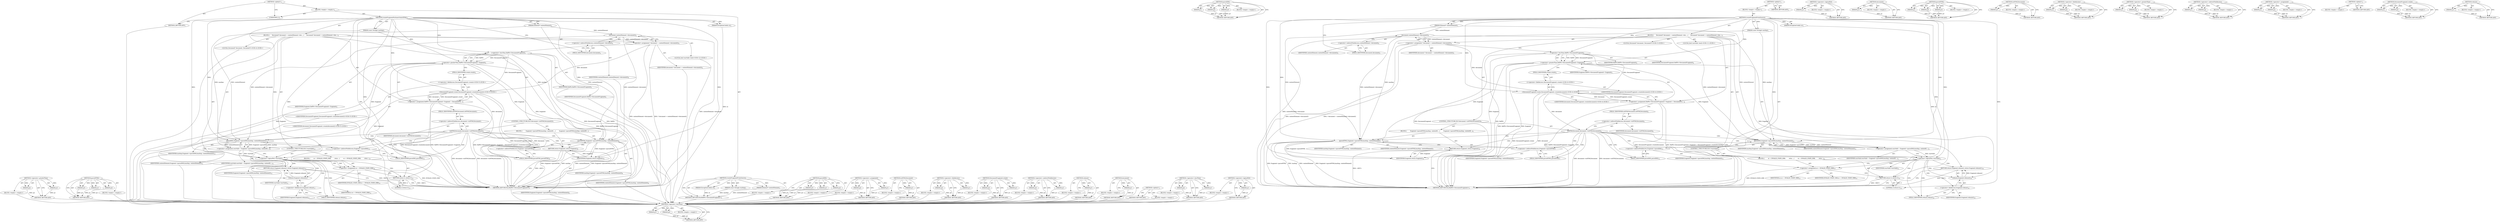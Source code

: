digraph "&lt;operator&gt;.logicalNot" {
vulnerable_116 [label=<(METHOD,&lt;operator&gt;.lessThan)>];
vulnerable_117 [label=<(PARAM,p1)>];
vulnerable_118 [label=<(PARAM,p2)>];
vulnerable_119 [label=<(BLOCK,&lt;empty&gt;,&lt;empty&gt;)>];
vulnerable_120 [label=<(METHOD_RETURN,ANY)>];
vulnerable_141 [label=<(METHOD,parseXML)>];
vulnerable_142 [label=<(PARAM,p1)>];
vulnerable_143 [label=<(PARAM,p2)>];
vulnerable_144 [label=<(PARAM,p3)>];
vulnerable_145 [label=<(BLOCK,&lt;empty&gt;,&lt;empty&gt;)>];
vulnerable_146 [label=<(METHOD_RETURN,ANY)>];
vulnerable_6 [label=<(METHOD,&lt;global&gt;)<SUB>1</SUB>>];
vulnerable_7 [label=<(BLOCK,&lt;empty&gt;,&lt;empty&gt;)<SUB>1</SUB>>];
vulnerable_8 [label=<(METHOD,createFragmentFromSource)<SUB>1</SUB>>];
vulnerable_9 [label=<(PARAM,const String&amp; markup)<SUB>1</SUB>>];
vulnerable_10 [label=<(PARAM,Element* contextElement)<SUB>1</SUB>>];
vulnerable_11 [label=<(PARAM,ExceptionCode&amp; ec)<SUB>1</SUB>>];
vulnerable_12 [label=<(BLOCK,{
     Document* document = contextElement-&gt;doc...,{
     Document* document = contextElement-&gt;doc...)<SUB>2</SUB>>];
vulnerable_13 [label="<(LOCAL,Document* document: Document*)<SUB>3</SUB>>"];
vulnerable_14 [label=<(&lt;operator&gt;.assignment,* document = contextElement-&gt;document())<SUB>3</SUB>>];
vulnerable_15 [label=<(IDENTIFIER,document,* document = contextElement-&gt;document())<SUB>3</SUB>>];
vulnerable_16 [label=<(document,contextElement-&gt;document())<SUB>3</SUB>>];
vulnerable_17 [label=<(&lt;operator&gt;.indirectFieldAccess,contextElement-&gt;document)<SUB>3</SUB>>];
vulnerable_18 [label=<(IDENTIFIER,contextElement,contextElement-&gt;document())<SUB>3</SUB>>];
vulnerable_19 [label=<(FIELD_IDENTIFIER,document,document)<SUB>3</SUB>>];
vulnerable_20 [label=<(&lt;operator&gt;.assignment,RefPtr&lt;DocumentFragment&gt; fragment = DocumentFra...)<SUB>4</SUB>>];
vulnerable_21 [label=<(&lt;operator&gt;.greaterThan,RefPtr&lt;DocumentFragment&gt; fragment)<SUB>4</SUB>>];
vulnerable_22 [label=<(&lt;operator&gt;.lessThan,RefPtr&lt;DocumentFragment)<SUB>4</SUB>>];
vulnerable_23 [label=<(IDENTIFIER,RefPtr,RefPtr&lt;DocumentFragment)<SUB>4</SUB>>];
vulnerable_24 [label=<(IDENTIFIER,DocumentFragment,RefPtr&lt;DocumentFragment)<SUB>4</SUB>>];
vulnerable_25 [label=<(IDENTIFIER,fragment,RefPtr&lt;DocumentFragment&gt; fragment)<SUB>4</SUB>>];
vulnerable_26 [label="<(DocumentFragment.create,DocumentFragment::create(document))<SUB>4</SUB>>"];
vulnerable_27 [label="<(&lt;operator&gt;.fieldAccess,DocumentFragment::create)<SUB>4</SUB>>"];
vulnerable_28 [label="<(IDENTIFIER,DocumentFragment,DocumentFragment::create(document))<SUB>4</SUB>>"];
vulnerable_29 [label=<(FIELD_IDENTIFIER,create,create)<SUB>4</SUB>>];
vulnerable_30 [label="<(IDENTIFIER,document,DocumentFragment::create(document))<SUB>4</SUB>>"];
vulnerable_31 [label=<(CONTROL_STRUCTURE,IF,if (document-&gt;isHTMLDocument()))<SUB>6</SUB>>];
vulnerable_32 [label=<(isHTMLDocument,document-&gt;isHTMLDocument())<SUB>6</SUB>>];
vulnerable_33 [label=<(&lt;operator&gt;.indirectFieldAccess,document-&gt;isHTMLDocument)<SUB>6</SUB>>];
vulnerable_34 [label=<(IDENTIFIER,document,document-&gt;isHTMLDocument())<SUB>6</SUB>>];
vulnerable_35 [label=<(FIELD_IDENTIFIER,isHTMLDocument,isHTMLDocument)<SUB>6</SUB>>];
vulnerable_36 [label=<(BLOCK,{
        fragment-&gt;parseHTML(markup, contextEl...,{
        fragment-&gt;parseHTML(markup, contextEl...)<SUB>6</SUB>>];
vulnerable_37 [label=<(parseHTML,fragment-&gt;parseHTML(markup, contextElement))<SUB>7</SUB>>];
vulnerable_38 [label=<(&lt;operator&gt;.indirectFieldAccess,fragment-&gt;parseHTML)<SUB>7</SUB>>];
vulnerable_39 [label=<(IDENTIFIER,fragment,fragment-&gt;parseHTML(markup, contextElement))<SUB>7</SUB>>];
vulnerable_40 [label=<(FIELD_IDENTIFIER,parseHTML,parseHTML)<SUB>7</SUB>>];
vulnerable_41 [label=<(IDENTIFIER,markup,fragment-&gt;parseHTML(markup, contextElement))<SUB>7</SUB>>];
vulnerable_42 [label=<(IDENTIFIER,contextElement,fragment-&gt;parseHTML(markup, contextElement))<SUB>7</SUB>>];
vulnerable_43 [label=<(RETURN,return fragment;,return fragment;)<SUB>8</SUB>>];
vulnerable_44 [label=<(IDENTIFIER,fragment,return fragment;)<SUB>8</SUB>>];
vulnerable_45 [label="<(LOCAL,bool wasValid: bool)<SUB>11</SUB>>"];
vulnerable_46 [label=<(&lt;operator&gt;.assignment,wasValid = fragment-&gt;parseXML(markup, contextEl...)<SUB>11</SUB>>];
vulnerable_47 [label=<(IDENTIFIER,wasValid,wasValid = fragment-&gt;parseXML(markup, contextEl...)<SUB>11</SUB>>];
vulnerable_48 [label=<(parseXML,fragment-&gt;parseXML(markup, contextElement))<SUB>11</SUB>>];
vulnerable_49 [label=<(&lt;operator&gt;.indirectFieldAccess,fragment-&gt;parseXML)<SUB>11</SUB>>];
vulnerable_50 [label=<(IDENTIFIER,fragment,fragment-&gt;parseXML(markup, contextElement))<SUB>11</SUB>>];
vulnerable_51 [label=<(FIELD_IDENTIFIER,parseXML,parseXML)<SUB>11</SUB>>];
vulnerable_52 [label=<(IDENTIFIER,markup,fragment-&gt;parseXML(markup, contextElement))<SUB>11</SUB>>];
vulnerable_53 [label=<(IDENTIFIER,contextElement,fragment-&gt;parseXML(markup, contextElement))<SUB>11</SUB>>];
vulnerable_54 [label=<(CONTROL_STRUCTURE,IF,if (!wasValid))<SUB>12</SUB>>];
vulnerable_55 [label=<(&lt;operator&gt;.logicalNot,!wasValid)<SUB>12</SUB>>];
vulnerable_56 [label=<(IDENTIFIER,wasValid,!wasValid)<SUB>12</SUB>>];
vulnerable_57 [label=<(BLOCK,{
        ec = INVALID_STATE_ERR;
        retur...,{
        ec = INVALID_STATE_ERR;
        retur...)<SUB>12</SUB>>];
vulnerable_58 [label=<(&lt;operator&gt;.assignment,ec = INVALID_STATE_ERR)<SUB>13</SUB>>];
vulnerable_59 [label=<(IDENTIFIER,ec,ec = INVALID_STATE_ERR)<SUB>13</SUB>>];
vulnerable_60 [label=<(IDENTIFIER,INVALID_STATE_ERR,ec = INVALID_STATE_ERR)<SUB>13</SUB>>];
vulnerable_61 [label=<(RETURN,return 0;,return 0;)<SUB>14</SUB>>];
vulnerable_62 [label=<(LITERAL,0,return 0;)<SUB>14</SUB>>];
vulnerable_63 [label=<(RETURN,return fragment.release();,return fragment.release();)<SUB>16</SUB>>];
vulnerable_64 [label=<(release,fragment.release())<SUB>16</SUB>>];
vulnerable_65 [label=<(&lt;operator&gt;.fieldAccess,fragment.release)<SUB>16</SUB>>];
vulnerable_66 [label=<(IDENTIFIER,fragment,fragment.release())<SUB>16</SUB>>];
vulnerable_67 [label=<(FIELD_IDENTIFIER,release,release)<SUB>16</SUB>>];
vulnerable_68 [label=<(METHOD_RETURN,PassRefPtr&lt;DocumentFragment&gt;)<SUB>1</SUB>>];
vulnerable_70 [label=<(METHOD_RETURN,ANY)<SUB>1</SUB>>];
vulnerable_147 [label=<(METHOD,&lt;operator&gt;.logicalNot)>];
vulnerable_148 [label=<(PARAM,p1)>];
vulnerable_149 [label=<(BLOCK,&lt;empty&gt;,&lt;empty&gt;)>];
vulnerable_150 [label=<(METHOD_RETURN,ANY)>];
vulnerable_102 [label=<(METHOD,document)>];
vulnerable_103 [label=<(PARAM,p1)>];
vulnerable_104 [label=<(BLOCK,&lt;empty&gt;,&lt;empty&gt;)>];
vulnerable_105 [label=<(METHOD_RETURN,ANY)>];
vulnerable_135 [label=<(METHOD,parseHTML)>];
vulnerable_136 [label=<(PARAM,p1)>];
vulnerable_137 [label=<(PARAM,p2)>];
vulnerable_138 [label=<(PARAM,p3)>];
vulnerable_139 [label=<(BLOCK,&lt;empty&gt;,&lt;empty&gt;)>];
vulnerable_140 [label=<(METHOD_RETURN,ANY)>];
vulnerable_131 [label=<(METHOD,isHTMLDocument)>];
vulnerable_132 [label=<(PARAM,p1)>];
vulnerable_133 [label=<(BLOCK,&lt;empty&gt;,&lt;empty&gt;)>];
vulnerable_134 [label=<(METHOD_RETURN,ANY)>];
vulnerable_126 [label=<(METHOD,&lt;operator&gt;.fieldAccess)>];
vulnerable_127 [label=<(PARAM,p1)>];
vulnerable_128 [label=<(PARAM,p2)>];
vulnerable_129 [label=<(BLOCK,&lt;empty&gt;,&lt;empty&gt;)>];
vulnerable_130 [label=<(METHOD_RETURN,ANY)>];
vulnerable_111 [label=<(METHOD,&lt;operator&gt;.greaterThan)>];
vulnerable_112 [label=<(PARAM,p1)>];
vulnerable_113 [label=<(PARAM,p2)>];
vulnerable_114 [label=<(BLOCK,&lt;empty&gt;,&lt;empty&gt;)>];
vulnerable_115 [label=<(METHOD_RETURN,ANY)>];
vulnerable_106 [label=<(METHOD,&lt;operator&gt;.indirectFieldAccess)>];
vulnerable_107 [label=<(PARAM,p1)>];
vulnerable_108 [label=<(PARAM,p2)>];
vulnerable_109 [label=<(BLOCK,&lt;empty&gt;,&lt;empty&gt;)>];
vulnerable_110 [label=<(METHOD_RETURN,ANY)>];
vulnerable_97 [label=<(METHOD,&lt;operator&gt;.assignment)>];
vulnerable_98 [label=<(PARAM,p1)>];
vulnerable_99 [label=<(PARAM,p2)>];
vulnerable_100 [label=<(BLOCK,&lt;empty&gt;,&lt;empty&gt;)>];
vulnerable_101 [label=<(METHOD_RETURN,ANY)>];
vulnerable_91 [label=<(METHOD,&lt;global&gt;)<SUB>1</SUB>>];
vulnerable_92 [label=<(BLOCK,&lt;empty&gt;,&lt;empty&gt;)>];
vulnerable_93 [label=<(METHOD_RETURN,ANY)>];
vulnerable_121 [label=<(METHOD,DocumentFragment.create)>];
vulnerable_122 [label=<(PARAM,p1)>];
vulnerable_123 [label=<(PARAM,p2)>];
vulnerable_124 [label=<(BLOCK,&lt;empty&gt;,&lt;empty&gt;)>];
vulnerable_125 [label=<(METHOD_RETURN,ANY)>];
vulnerable_151 [label=<(METHOD,release)>];
vulnerable_152 [label=<(PARAM,p1)>];
vulnerable_153 [label=<(BLOCK,&lt;empty&gt;,&lt;empty&gt;)>];
vulnerable_154 [label=<(METHOD_RETURN,ANY)>];
fixed_119 [label=<(METHOD,&lt;operator&gt;.greaterThan)>];
fixed_120 [label=<(PARAM,p1)>];
fixed_121 [label=<(PARAM,p2)>];
fixed_122 [label=<(BLOCK,&lt;empty&gt;,&lt;empty&gt;)>];
fixed_123 [label=<(METHOD_RETURN,ANY)>];
fixed_143 [label=<(METHOD,parseHTML)>];
fixed_144 [label=<(PARAM,p1)>];
fixed_145 [label=<(PARAM,p2)>];
fixed_146 [label=<(PARAM,p3)>];
fixed_147 [label=<(BLOCK,&lt;empty&gt;,&lt;empty&gt;)>];
fixed_148 [label=<(METHOD_RETURN,ANY)>];
fixed_6 [label=<(METHOD,&lt;global&gt;)<SUB>1</SUB>>];
fixed_7 [label=<(BLOCK,&lt;empty&gt;,&lt;empty&gt;)<SUB>1</SUB>>];
fixed_8 [label=<(METHOD,createFragmentFromSource)<SUB>1</SUB>>];
fixed_9 [label=<(PARAM,const String&amp; markup)<SUB>1</SUB>>];
fixed_10 [label=<(PARAM,Element* contextElement)<SUB>1</SUB>>];
fixed_11 [label=<(PARAM,ExceptionCode&amp; ec)<SUB>1</SUB>>];
fixed_12 [label=<(BLOCK,&lt;empty&gt;,&lt;empty&gt;)>];
fixed_13 [label=<(METHOD_RETURN,PassRefPtr&lt;DocumentFragment&gt;)<SUB>1</SUB>>];
fixed_15 [label=<(UNKNOWN,),))<SUB>1</SUB>>];
fixed_16 [label=<(METHOD,createFragmentForInnerOuterHTML)<SUB>2</SUB>>];
fixed_17 [label=<(PARAM,const String&amp; markup)<SUB>2</SUB>>];
fixed_18 [label=<(PARAM,Element* contextElement)<SUB>2</SUB>>];
fixed_19 [label=<(PARAM,ExceptionCode&amp; ec)<SUB>2</SUB>>];
fixed_20 [label=<(BLOCK,{
     Document* document = contextElement-&gt;doc...,{
     Document* document = contextElement-&gt;doc...)<SUB>3</SUB>>];
fixed_21 [label="<(LOCAL,Document* document: Document*)<SUB>4</SUB>>"];
fixed_22 [label=<(&lt;operator&gt;.assignment,* document = contextElement-&gt;document())<SUB>4</SUB>>];
fixed_23 [label=<(IDENTIFIER,document,* document = contextElement-&gt;document())<SUB>4</SUB>>];
fixed_24 [label=<(document,contextElement-&gt;document())<SUB>4</SUB>>];
fixed_25 [label=<(&lt;operator&gt;.indirectFieldAccess,contextElement-&gt;document)<SUB>4</SUB>>];
fixed_26 [label=<(IDENTIFIER,contextElement,contextElement-&gt;document())<SUB>4</SUB>>];
fixed_27 [label=<(FIELD_IDENTIFIER,document,document)<SUB>4</SUB>>];
fixed_28 [label=<(&lt;operator&gt;.assignment,RefPtr&lt;DocumentFragment&gt; fragment = DocumentFra...)<SUB>5</SUB>>];
fixed_29 [label=<(&lt;operator&gt;.greaterThan,RefPtr&lt;DocumentFragment&gt; fragment)<SUB>5</SUB>>];
fixed_30 [label=<(&lt;operator&gt;.lessThan,RefPtr&lt;DocumentFragment)<SUB>5</SUB>>];
fixed_31 [label=<(IDENTIFIER,RefPtr,RefPtr&lt;DocumentFragment)<SUB>5</SUB>>];
fixed_32 [label=<(IDENTIFIER,DocumentFragment,RefPtr&lt;DocumentFragment)<SUB>5</SUB>>];
fixed_33 [label=<(IDENTIFIER,fragment,RefPtr&lt;DocumentFragment&gt; fragment)<SUB>5</SUB>>];
fixed_34 [label="<(DocumentFragment.create,DocumentFragment::create(document))<SUB>5</SUB>>"];
fixed_35 [label="<(&lt;operator&gt;.fieldAccess,DocumentFragment::create)<SUB>5</SUB>>"];
fixed_36 [label="<(IDENTIFIER,DocumentFragment,DocumentFragment::create(document))<SUB>5</SUB>>"];
fixed_37 [label=<(FIELD_IDENTIFIER,create,create)<SUB>5</SUB>>];
fixed_38 [label="<(IDENTIFIER,document,DocumentFragment::create(document))<SUB>5</SUB>>"];
fixed_39 [label=<(CONTROL_STRUCTURE,IF,if (document-&gt;isHTMLDocument()))<SUB>7</SUB>>];
fixed_40 [label=<(isHTMLDocument,document-&gt;isHTMLDocument())<SUB>7</SUB>>];
fixed_41 [label=<(&lt;operator&gt;.indirectFieldAccess,document-&gt;isHTMLDocument)<SUB>7</SUB>>];
fixed_42 [label=<(IDENTIFIER,document,document-&gt;isHTMLDocument())<SUB>7</SUB>>];
fixed_43 [label=<(FIELD_IDENTIFIER,isHTMLDocument,isHTMLDocument)<SUB>7</SUB>>];
fixed_44 [label=<(BLOCK,{
        fragment-&gt;parseHTML(markup, contextEl...,{
        fragment-&gt;parseHTML(markup, contextEl...)<SUB>7</SUB>>];
fixed_45 [label=<(parseHTML,fragment-&gt;parseHTML(markup, contextElement))<SUB>8</SUB>>];
fixed_46 [label=<(&lt;operator&gt;.indirectFieldAccess,fragment-&gt;parseHTML)<SUB>8</SUB>>];
fixed_47 [label=<(IDENTIFIER,fragment,fragment-&gt;parseHTML(markup, contextElement))<SUB>8</SUB>>];
fixed_48 [label=<(FIELD_IDENTIFIER,parseHTML,parseHTML)<SUB>8</SUB>>];
fixed_49 [label=<(IDENTIFIER,markup,fragment-&gt;parseHTML(markup, contextElement))<SUB>8</SUB>>];
fixed_50 [label=<(IDENTIFIER,contextElement,fragment-&gt;parseHTML(markup, contextElement))<SUB>8</SUB>>];
fixed_51 [label=<(RETURN,return fragment;,return fragment;)<SUB>9</SUB>>];
fixed_52 [label=<(IDENTIFIER,fragment,return fragment;)<SUB>9</SUB>>];
fixed_53 [label="<(LOCAL,bool wasValid: bool)<SUB>12</SUB>>"];
fixed_54 [label=<(&lt;operator&gt;.assignment,wasValid = fragment-&gt;parseXML(markup, contextEl...)<SUB>12</SUB>>];
fixed_55 [label=<(IDENTIFIER,wasValid,wasValid = fragment-&gt;parseXML(markup, contextEl...)<SUB>12</SUB>>];
fixed_56 [label=<(parseXML,fragment-&gt;parseXML(markup, contextElement))<SUB>12</SUB>>];
fixed_57 [label=<(&lt;operator&gt;.indirectFieldAccess,fragment-&gt;parseXML)<SUB>12</SUB>>];
fixed_58 [label=<(IDENTIFIER,fragment,fragment-&gt;parseXML(markup, contextElement))<SUB>12</SUB>>];
fixed_59 [label=<(FIELD_IDENTIFIER,parseXML,parseXML)<SUB>12</SUB>>];
fixed_60 [label=<(IDENTIFIER,markup,fragment-&gt;parseXML(markup, contextElement))<SUB>12</SUB>>];
fixed_61 [label=<(IDENTIFIER,contextElement,fragment-&gt;parseXML(markup, contextElement))<SUB>12</SUB>>];
fixed_62 [label=<(CONTROL_STRUCTURE,IF,if (!wasValid))<SUB>13</SUB>>];
fixed_63 [label=<(&lt;operator&gt;.logicalNot,!wasValid)<SUB>13</SUB>>];
fixed_64 [label=<(IDENTIFIER,wasValid,!wasValid)<SUB>13</SUB>>];
fixed_65 [label=<(BLOCK,{
        ec = INVALID_STATE_ERR;
        retur...,{
        ec = INVALID_STATE_ERR;
        retur...)<SUB>13</SUB>>];
fixed_66 [label=<(&lt;operator&gt;.assignment,ec = INVALID_STATE_ERR)<SUB>14</SUB>>];
fixed_67 [label=<(IDENTIFIER,ec,ec = INVALID_STATE_ERR)<SUB>14</SUB>>];
fixed_68 [label=<(IDENTIFIER,INVALID_STATE_ERR,ec = INVALID_STATE_ERR)<SUB>14</SUB>>];
fixed_69 [label=<(RETURN,return 0;,return 0;)<SUB>15</SUB>>];
fixed_70 [label=<(LITERAL,0,return 0;)<SUB>15</SUB>>];
fixed_71 [label=<(RETURN,return fragment.release();,return fragment.release();)<SUB>17</SUB>>];
fixed_72 [label=<(release,fragment.release())<SUB>17</SUB>>];
fixed_73 [label=<(&lt;operator&gt;.fieldAccess,fragment.release)<SUB>17</SUB>>];
fixed_74 [label=<(IDENTIFIER,fragment,fragment.release())<SUB>17</SUB>>];
fixed_75 [label=<(FIELD_IDENTIFIER,release,release)<SUB>17</SUB>>];
fixed_76 [label=<(METHOD_RETURN,PassRefPtr&lt;DocumentFragment&gt;)<SUB>2</SUB>>];
fixed_78 [label=<(METHOD_RETURN,ANY)<SUB>1</SUB>>];
fixed_149 [label=<(METHOD,parseXML)>];
fixed_150 [label=<(PARAM,p1)>];
fixed_151 [label=<(PARAM,p2)>];
fixed_152 [label=<(PARAM,p3)>];
fixed_153 [label=<(BLOCK,&lt;empty&gt;,&lt;empty&gt;)>];
fixed_154 [label=<(METHOD_RETURN,ANY)>];
fixed_105 [label=<(METHOD,&lt;operator&gt;.assignment)>];
fixed_106 [label=<(PARAM,p1)>];
fixed_107 [label=<(PARAM,p2)>];
fixed_108 [label=<(BLOCK,&lt;empty&gt;,&lt;empty&gt;)>];
fixed_109 [label=<(METHOD_RETURN,ANY)>];
fixed_139 [label=<(METHOD,isHTMLDocument)>];
fixed_140 [label=<(PARAM,p1)>];
fixed_141 [label=<(BLOCK,&lt;empty&gt;,&lt;empty&gt;)>];
fixed_142 [label=<(METHOD_RETURN,ANY)>];
fixed_134 [label=<(METHOD,&lt;operator&gt;.fieldAccess)>];
fixed_135 [label=<(PARAM,p1)>];
fixed_136 [label=<(PARAM,p2)>];
fixed_137 [label=<(BLOCK,&lt;empty&gt;,&lt;empty&gt;)>];
fixed_138 [label=<(METHOD_RETURN,ANY)>];
fixed_129 [label=<(METHOD,DocumentFragment.create)>];
fixed_130 [label=<(PARAM,p1)>];
fixed_131 [label=<(PARAM,p2)>];
fixed_132 [label=<(BLOCK,&lt;empty&gt;,&lt;empty&gt;)>];
fixed_133 [label=<(METHOD_RETURN,ANY)>];
fixed_114 [label=<(METHOD,&lt;operator&gt;.indirectFieldAccess)>];
fixed_115 [label=<(PARAM,p1)>];
fixed_116 [label=<(PARAM,p2)>];
fixed_117 [label=<(BLOCK,&lt;empty&gt;,&lt;empty&gt;)>];
fixed_118 [label=<(METHOD_RETURN,ANY)>];
fixed_159 [label=<(METHOD,release)>];
fixed_160 [label=<(PARAM,p1)>];
fixed_161 [label=<(BLOCK,&lt;empty&gt;,&lt;empty&gt;)>];
fixed_162 [label=<(METHOD_RETURN,ANY)>];
fixed_110 [label=<(METHOD,document)>];
fixed_111 [label=<(PARAM,p1)>];
fixed_112 [label=<(BLOCK,&lt;empty&gt;,&lt;empty&gt;)>];
fixed_113 [label=<(METHOD_RETURN,ANY)>];
fixed_99 [label=<(METHOD,&lt;global&gt;)<SUB>1</SUB>>];
fixed_100 [label=<(BLOCK,&lt;empty&gt;,&lt;empty&gt;)>];
fixed_101 [label=<(METHOD_RETURN,ANY)>];
fixed_124 [label=<(METHOD,&lt;operator&gt;.lessThan)>];
fixed_125 [label=<(PARAM,p1)>];
fixed_126 [label=<(PARAM,p2)>];
fixed_127 [label=<(BLOCK,&lt;empty&gt;,&lt;empty&gt;)>];
fixed_128 [label=<(METHOD_RETURN,ANY)>];
fixed_155 [label=<(METHOD,&lt;operator&gt;.logicalNot)>];
fixed_156 [label=<(PARAM,p1)>];
fixed_157 [label=<(BLOCK,&lt;empty&gt;,&lt;empty&gt;)>];
fixed_158 [label=<(METHOD_RETURN,ANY)>];
vulnerable_116 -> vulnerable_117  [key=0, label="AST: "];
vulnerable_116 -> vulnerable_117  [key=1, label="DDG: "];
vulnerable_116 -> vulnerable_119  [key=0, label="AST: "];
vulnerable_116 -> vulnerable_118  [key=0, label="AST: "];
vulnerable_116 -> vulnerable_118  [key=1, label="DDG: "];
vulnerable_116 -> vulnerable_120  [key=0, label="AST: "];
vulnerable_116 -> vulnerable_120  [key=1, label="CFG: "];
vulnerable_117 -> vulnerable_120  [key=0, label="DDG: p1"];
vulnerable_118 -> vulnerable_120  [key=0, label="DDG: p2"];
vulnerable_141 -> vulnerable_142  [key=0, label="AST: "];
vulnerable_141 -> vulnerable_142  [key=1, label="DDG: "];
vulnerable_141 -> vulnerable_145  [key=0, label="AST: "];
vulnerable_141 -> vulnerable_143  [key=0, label="AST: "];
vulnerable_141 -> vulnerable_143  [key=1, label="DDG: "];
vulnerable_141 -> vulnerable_146  [key=0, label="AST: "];
vulnerable_141 -> vulnerable_146  [key=1, label="CFG: "];
vulnerable_141 -> vulnerable_144  [key=0, label="AST: "];
vulnerable_141 -> vulnerable_144  [key=1, label="DDG: "];
vulnerable_142 -> vulnerable_146  [key=0, label="DDG: p1"];
vulnerable_143 -> vulnerable_146  [key=0, label="DDG: p2"];
vulnerable_144 -> vulnerable_146  [key=0, label="DDG: p3"];
vulnerable_6 -> vulnerable_7  [key=0, label="AST: "];
vulnerable_6 -> vulnerable_70  [key=0, label="AST: "];
vulnerable_6 -> vulnerable_70  [key=1, label="CFG: "];
vulnerable_7 -> vulnerable_8  [key=0, label="AST: "];
vulnerable_8 -> vulnerable_9  [key=0, label="AST: "];
vulnerable_8 -> vulnerable_9  [key=1, label="DDG: "];
vulnerable_8 -> vulnerable_10  [key=0, label="AST: "];
vulnerable_8 -> vulnerable_10  [key=1, label="DDG: "];
vulnerable_8 -> vulnerable_11  [key=0, label="AST: "];
vulnerable_8 -> vulnerable_11  [key=1, label="DDG: "];
vulnerable_8 -> vulnerable_12  [key=0, label="AST: "];
vulnerable_8 -> vulnerable_68  [key=0, label="AST: "];
vulnerable_8 -> vulnerable_19  [key=0, label="CFG: "];
vulnerable_8 -> vulnerable_21  [key=0, label="DDG: "];
vulnerable_8 -> vulnerable_26  [key=0, label="DDG: "];
vulnerable_8 -> vulnerable_48  [key=0, label="DDG: "];
vulnerable_8 -> vulnerable_55  [key=0, label="DDG: "];
vulnerable_8 -> vulnerable_58  [key=0, label="DDG: "];
vulnerable_8 -> vulnerable_61  [key=0, label="DDG: "];
vulnerable_8 -> vulnerable_22  [key=0, label="DDG: "];
vulnerable_8 -> vulnerable_37  [key=0, label="DDG: "];
vulnerable_8 -> vulnerable_44  [key=0, label="DDG: "];
vulnerable_8 -> vulnerable_62  [key=0, label="DDG: "];
vulnerable_9 -> vulnerable_48  [key=0, label="DDG: markup"];
vulnerable_9 -> vulnerable_37  [key=0, label="DDG: markup"];
vulnerable_10 -> vulnerable_16  [key=0, label="DDG: contextElement"];
vulnerable_10 -> vulnerable_48  [key=0, label="DDG: contextElement"];
vulnerable_10 -> vulnerable_37  [key=0, label="DDG: contextElement"];
vulnerable_11 -> vulnerable_68  [key=0, label="DDG: ec"];
vulnerable_12 -> vulnerable_13  [key=0, label="AST: "];
vulnerable_12 -> vulnerable_14  [key=0, label="AST: "];
vulnerable_12 -> vulnerable_20  [key=0, label="AST: "];
vulnerable_12 -> vulnerable_31  [key=0, label="AST: "];
vulnerable_12 -> vulnerable_45  [key=0, label="AST: "];
vulnerable_12 -> vulnerable_46  [key=0, label="AST: "];
vulnerable_12 -> vulnerable_54  [key=0, label="AST: "];
vulnerable_12 -> vulnerable_63  [key=0, label="AST: "];
vulnerable_14 -> vulnerable_15  [key=0, label="AST: "];
vulnerable_14 -> vulnerable_16  [key=0, label="AST: "];
vulnerable_14 -> vulnerable_22  [key=0, label="CFG: "];
vulnerable_14 -> vulnerable_68  [key=0, label="DDG: contextElement-&gt;document()"];
vulnerable_14 -> vulnerable_68  [key=1, label="DDG: * document = contextElement-&gt;document()"];
vulnerable_14 -> vulnerable_26  [key=0, label="DDG: document"];
vulnerable_16 -> vulnerable_17  [key=0, label="AST: "];
vulnerable_16 -> vulnerable_14  [key=0, label="CFG: "];
vulnerable_16 -> vulnerable_14  [key=1, label="DDG: contextElement-&gt;document"];
vulnerable_16 -> vulnerable_68  [key=0, label="DDG: contextElement-&gt;document"];
vulnerable_16 -> vulnerable_48  [key=0, label="DDG: contextElement-&gt;document"];
vulnerable_16 -> vulnerable_37  [key=0, label="DDG: contextElement-&gt;document"];
vulnerable_17 -> vulnerable_18  [key=0, label="AST: "];
vulnerable_17 -> vulnerable_19  [key=0, label="AST: "];
vulnerable_17 -> vulnerable_16  [key=0, label="CFG: "];
vulnerable_19 -> vulnerable_17  [key=0, label="CFG: "];
vulnerable_20 -> vulnerable_21  [key=0, label="AST: "];
vulnerable_20 -> vulnerable_26  [key=0, label="AST: "];
vulnerable_20 -> vulnerable_35  [key=0, label="CFG: "];
vulnerable_20 -> vulnerable_68  [key=0, label="DDG: RefPtr&lt;DocumentFragment&gt; fragment"];
vulnerable_20 -> vulnerable_68  [key=1, label="DDG: DocumentFragment::create(document)"];
vulnerable_20 -> vulnerable_68  [key=2, label="DDG: RefPtr&lt;DocumentFragment&gt; fragment = DocumentFragment::create(document)"];
vulnerable_21 -> vulnerable_22  [key=0, label="AST: "];
vulnerable_21 -> vulnerable_25  [key=0, label="AST: "];
vulnerable_21 -> vulnerable_29  [key=0, label="CFG: "];
vulnerable_21 -> vulnerable_68  [key=0, label="DDG: RefPtr&lt;DocumentFragment"];
vulnerable_21 -> vulnerable_68  [key=1, label="DDG: fragment"];
vulnerable_21 -> vulnerable_48  [key=0, label="DDG: fragment"];
vulnerable_21 -> vulnerable_64  [key=0, label="DDG: fragment"];
vulnerable_21 -> vulnerable_37  [key=0, label="DDG: fragment"];
vulnerable_21 -> vulnerable_44  [key=0, label="DDG: fragment"];
vulnerable_22 -> vulnerable_23  [key=0, label="AST: "];
vulnerable_22 -> vulnerable_24  [key=0, label="AST: "];
vulnerable_22 -> vulnerable_21  [key=0, label="CFG: "];
vulnerable_22 -> vulnerable_21  [key=1, label="DDG: RefPtr"];
vulnerable_22 -> vulnerable_21  [key=2, label="DDG: DocumentFragment"];
vulnerable_22 -> vulnerable_68  [key=0, label="DDG: DocumentFragment"];
vulnerable_22 -> vulnerable_68  [key=1, label="DDG: RefPtr"];
vulnerable_22 -> vulnerable_26  [key=0, label="DDG: DocumentFragment"];
vulnerable_26 -> vulnerable_27  [key=0, label="AST: "];
vulnerable_26 -> vulnerable_30  [key=0, label="AST: "];
vulnerable_26 -> vulnerable_20  [key=0, label="CFG: "];
vulnerable_26 -> vulnerable_20  [key=1, label="DDG: DocumentFragment::create"];
vulnerable_26 -> vulnerable_20  [key=2, label="DDG: document"];
vulnerable_26 -> vulnerable_68  [key=0, label="DDG: DocumentFragment::create"];
vulnerable_26 -> vulnerable_68  [key=1, label="DDG: document"];
vulnerable_26 -> vulnerable_32  [key=0, label="DDG: document"];
vulnerable_27 -> vulnerable_28  [key=0, label="AST: "];
vulnerable_27 -> vulnerable_29  [key=0, label="AST: "];
vulnerable_27 -> vulnerable_26  [key=0, label="CFG: "];
vulnerable_29 -> vulnerable_27  [key=0, label="CFG: "];
vulnerable_31 -> vulnerable_32  [key=0, label="AST: "];
vulnerable_31 -> vulnerable_36  [key=0, label="AST: "];
vulnerable_32 -> vulnerable_33  [key=0, label="AST: "];
vulnerable_32 -> vulnerable_40  [key=0, label="CFG: "];
vulnerable_32 -> vulnerable_40  [key=1, label="CDG: "];
vulnerable_32 -> vulnerable_51  [key=0, label="CFG: "];
vulnerable_32 -> vulnerable_51  [key=1, label="CDG: "];
vulnerable_32 -> vulnerable_68  [key=0, label="DDG: document-&gt;isHTMLDocument"];
vulnerable_32 -> vulnerable_68  [key=1, label="DDG: document-&gt;isHTMLDocument()"];
vulnerable_32 -> vulnerable_48  [key=0, label="CDG: "];
vulnerable_32 -> vulnerable_49  [key=0, label="CDG: "];
vulnerable_32 -> vulnerable_37  [key=0, label="CDG: "];
vulnerable_32 -> vulnerable_46  [key=0, label="CDG: "];
vulnerable_32 -> vulnerable_38  [key=0, label="CDG: "];
vulnerable_32 -> vulnerable_55  [key=0, label="CDG: "];
vulnerable_32 -> vulnerable_43  [key=0, label="CDG: "];
vulnerable_33 -> vulnerable_34  [key=0, label="AST: "];
vulnerable_33 -> vulnerable_35  [key=0, label="AST: "];
vulnerable_33 -> vulnerable_32  [key=0, label="CFG: "];
vulnerable_35 -> vulnerable_33  [key=0, label="CFG: "];
vulnerable_36 -> vulnerable_37  [key=0, label="AST: "];
vulnerable_36 -> vulnerable_43  [key=0, label="AST: "];
vulnerable_37 -> vulnerable_38  [key=0, label="AST: "];
vulnerable_37 -> vulnerable_41  [key=0, label="AST: "];
vulnerable_37 -> vulnerable_42  [key=0, label="AST: "];
vulnerable_37 -> vulnerable_43  [key=0, label="CFG: "];
vulnerable_37 -> vulnerable_68  [key=0, label="DDG: fragment-&gt;parseHTML"];
vulnerable_37 -> vulnerable_68  [key=1, label="DDG: markup"];
vulnerable_37 -> vulnerable_68  [key=2, label="DDG: contextElement"];
vulnerable_37 -> vulnerable_68  [key=3, label="DDG: fragment-&gt;parseHTML(markup, contextElement)"];
vulnerable_37 -> vulnerable_44  [key=0, label="DDG: fragment-&gt;parseHTML"];
vulnerable_38 -> vulnerable_39  [key=0, label="AST: "];
vulnerable_38 -> vulnerable_40  [key=0, label="AST: "];
vulnerable_38 -> vulnerable_37  [key=0, label="CFG: "];
vulnerable_40 -> vulnerable_38  [key=0, label="CFG: "];
vulnerable_43 -> vulnerable_44  [key=0, label="AST: "];
vulnerable_43 -> vulnerable_68  [key=0, label="CFG: "];
vulnerable_43 -> vulnerable_68  [key=1, label="DDG: &lt;RET&gt;"];
vulnerable_44 -> vulnerable_43  [key=0, label="DDG: fragment"];
vulnerable_46 -> vulnerable_47  [key=0, label="AST: "];
vulnerable_46 -> vulnerable_48  [key=0, label="AST: "];
vulnerable_46 -> vulnerable_55  [key=0, label="CFG: "];
vulnerable_46 -> vulnerable_55  [key=1, label="DDG: wasValid"];
vulnerable_48 -> vulnerable_49  [key=0, label="AST: "];
vulnerable_48 -> vulnerable_52  [key=0, label="AST: "];
vulnerable_48 -> vulnerable_53  [key=0, label="AST: "];
vulnerable_48 -> vulnerable_46  [key=0, label="CFG: "];
vulnerable_48 -> vulnerable_46  [key=1, label="DDG: fragment-&gt;parseXML"];
vulnerable_48 -> vulnerable_46  [key=2, label="DDG: markup"];
vulnerable_48 -> vulnerable_46  [key=3, label="DDG: contextElement"];
vulnerable_49 -> vulnerable_50  [key=0, label="AST: "];
vulnerable_49 -> vulnerable_51  [key=0, label="AST: "];
vulnerable_49 -> vulnerable_48  [key=0, label="CFG: "];
vulnerable_51 -> vulnerable_49  [key=0, label="CFG: "];
vulnerable_54 -> vulnerable_55  [key=0, label="AST: "];
vulnerable_54 -> vulnerable_57  [key=0, label="AST: "];
vulnerable_55 -> vulnerable_56  [key=0, label="AST: "];
vulnerable_55 -> vulnerable_58  [key=0, label="CFG: "];
vulnerable_55 -> vulnerable_58  [key=1, label="CDG: "];
vulnerable_55 -> vulnerable_67  [key=0, label="CFG: "];
vulnerable_55 -> vulnerable_67  [key=1, label="CDG: "];
vulnerable_55 -> vulnerable_61  [key=0, label="CDG: "];
vulnerable_55 -> vulnerable_64  [key=0, label="CDG: "];
vulnerable_55 -> vulnerable_63  [key=0, label="CDG: "];
vulnerable_55 -> vulnerable_65  [key=0, label="CDG: "];
vulnerable_57 -> vulnerable_58  [key=0, label="AST: "];
vulnerable_57 -> vulnerable_61  [key=0, label="AST: "];
vulnerable_58 -> vulnerable_59  [key=0, label="AST: "];
vulnerable_58 -> vulnerable_60  [key=0, label="AST: "];
vulnerable_58 -> vulnerable_61  [key=0, label="CFG: "];
vulnerable_58 -> vulnerable_68  [key=0, label="DDG: INVALID_STATE_ERR"];
vulnerable_61 -> vulnerable_62  [key=0, label="AST: "];
vulnerable_61 -> vulnerable_68  [key=0, label="CFG: "];
vulnerable_61 -> vulnerable_68  [key=1, label="DDG: &lt;RET&gt;"];
vulnerable_62 -> vulnerable_61  [key=0, label="DDG: 0"];
vulnerable_63 -> vulnerable_64  [key=0, label="AST: "];
vulnerable_63 -> vulnerable_68  [key=0, label="CFG: "];
vulnerable_63 -> vulnerable_68  [key=1, label="DDG: &lt;RET&gt;"];
vulnerable_64 -> vulnerable_65  [key=0, label="AST: "];
vulnerable_64 -> vulnerable_63  [key=0, label="CFG: "];
vulnerable_64 -> vulnerable_63  [key=1, label="DDG: fragment.release()"];
vulnerable_65 -> vulnerable_66  [key=0, label="AST: "];
vulnerable_65 -> vulnerable_67  [key=0, label="AST: "];
vulnerable_65 -> vulnerable_64  [key=0, label="CFG: "];
vulnerable_67 -> vulnerable_65  [key=0, label="CFG: "];
vulnerable_147 -> vulnerable_148  [key=0, label="AST: "];
vulnerable_147 -> vulnerable_148  [key=1, label="DDG: "];
vulnerable_147 -> vulnerable_149  [key=0, label="AST: "];
vulnerable_147 -> vulnerable_150  [key=0, label="AST: "];
vulnerable_147 -> vulnerable_150  [key=1, label="CFG: "];
vulnerable_148 -> vulnerable_150  [key=0, label="DDG: p1"];
vulnerable_102 -> vulnerable_103  [key=0, label="AST: "];
vulnerable_102 -> vulnerable_103  [key=1, label="DDG: "];
vulnerable_102 -> vulnerable_104  [key=0, label="AST: "];
vulnerable_102 -> vulnerable_105  [key=0, label="AST: "];
vulnerable_102 -> vulnerable_105  [key=1, label="CFG: "];
vulnerable_103 -> vulnerable_105  [key=0, label="DDG: p1"];
vulnerable_135 -> vulnerable_136  [key=0, label="AST: "];
vulnerable_135 -> vulnerable_136  [key=1, label="DDG: "];
vulnerable_135 -> vulnerable_139  [key=0, label="AST: "];
vulnerable_135 -> vulnerable_137  [key=0, label="AST: "];
vulnerable_135 -> vulnerable_137  [key=1, label="DDG: "];
vulnerable_135 -> vulnerable_140  [key=0, label="AST: "];
vulnerable_135 -> vulnerable_140  [key=1, label="CFG: "];
vulnerable_135 -> vulnerable_138  [key=0, label="AST: "];
vulnerable_135 -> vulnerable_138  [key=1, label="DDG: "];
vulnerable_136 -> vulnerable_140  [key=0, label="DDG: p1"];
vulnerable_137 -> vulnerable_140  [key=0, label="DDG: p2"];
vulnerable_138 -> vulnerable_140  [key=0, label="DDG: p3"];
vulnerable_131 -> vulnerable_132  [key=0, label="AST: "];
vulnerable_131 -> vulnerable_132  [key=1, label="DDG: "];
vulnerable_131 -> vulnerable_133  [key=0, label="AST: "];
vulnerable_131 -> vulnerable_134  [key=0, label="AST: "];
vulnerable_131 -> vulnerable_134  [key=1, label="CFG: "];
vulnerable_132 -> vulnerable_134  [key=0, label="DDG: p1"];
vulnerable_126 -> vulnerable_127  [key=0, label="AST: "];
vulnerable_126 -> vulnerable_127  [key=1, label="DDG: "];
vulnerable_126 -> vulnerable_129  [key=0, label="AST: "];
vulnerable_126 -> vulnerable_128  [key=0, label="AST: "];
vulnerable_126 -> vulnerable_128  [key=1, label="DDG: "];
vulnerable_126 -> vulnerable_130  [key=0, label="AST: "];
vulnerable_126 -> vulnerable_130  [key=1, label="CFG: "];
vulnerable_127 -> vulnerable_130  [key=0, label="DDG: p1"];
vulnerable_128 -> vulnerable_130  [key=0, label="DDG: p2"];
vulnerable_111 -> vulnerable_112  [key=0, label="AST: "];
vulnerable_111 -> vulnerable_112  [key=1, label="DDG: "];
vulnerable_111 -> vulnerable_114  [key=0, label="AST: "];
vulnerable_111 -> vulnerable_113  [key=0, label="AST: "];
vulnerable_111 -> vulnerable_113  [key=1, label="DDG: "];
vulnerable_111 -> vulnerable_115  [key=0, label="AST: "];
vulnerable_111 -> vulnerable_115  [key=1, label="CFG: "];
vulnerable_112 -> vulnerable_115  [key=0, label="DDG: p1"];
vulnerable_113 -> vulnerable_115  [key=0, label="DDG: p2"];
vulnerable_106 -> vulnerable_107  [key=0, label="AST: "];
vulnerable_106 -> vulnerable_107  [key=1, label="DDG: "];
vulnerable_106 -> vulnerable_109  [key=0, label="AST: "];
vulnerable_106 -> vulnerable_108  [key=0, label="AST: "];
vulnerable_106 -> vulnerable_108  [key=1, label="DDG: "];
vulnerable_106 -> vulnerable_110  [key=0, label="AST: "];
vulnerable_106 -> vulnerable_110  [key=1, label="CFG: "];
vulnerable_107 -> vulnerable_110  [key=0, label="DDG: p1"];
vulnerable_108 -> vulnerable_110  [key=0, label="DDG: p2"];
vulnerable_97 -> vulnerable_98  [key=0, label="AST: "];
vulnerable_97 -> vulnerable_98  [key=1, label="DDG: "];
vulnerable_97 -> vulnerable_100  [key=0, label="AST: "];
vulnerable_97 -> vulnerable_99  [key=0, label="AST: "];
vulnerable_97 -> vulnerable_99  [key=1, label="DDG: "];
vulnerable_97 -> vulnerable_101  [key=0, label="AST: "];
vulnerable_97 -> vulnerable_101  [key=1, label="CFG: "];
vulnerable_98 -> vulnerable_101  [key=0, label="DDG: p1"];
vulnerable_99 -> vulnerable_101  [key=0, label="DDG: p2"];
vulnerable_91 -> vulnerable_92  [key=0, label="AST: "];
vulnerable_91 -> vulnerable_93  [key=0, label="AST: "];
vulnerable_91 -> vulnerable_93  [key=1, label="CFG: "];
vulnerable_121 -> vulnerable_122  [key=0, label="AST: "];
vulnerable_121 -> vulnerable_122  [key=1, label="DDG: "];
vulnerable_121 -> vulnerable_124  [key=0, label="AST: "];
vulnerable_121 -> vulnerable_123  [key=0, label="AST: "];
vulnerable_121 -> vulnerable_123  [key=1, label="DDG: "];
vulnerable_121 -> vulnerable_125  [key=0, label="AST: "];
vulnerable_121 -> vulnerable_125  [key=1, label="CFG: "];
vulnerable_122 -> vulnerable_125  [key=0, label="DDG: p1"];
vulnerable_123 -> vulnerable_125  [key=0, label="DDG: p2"];
vulnerable_151 -> vulnerable_152  [key=0, label="AST: "];
vulnerable_151 -> vulnerable_152  [key=1, label="DDG: "];
vulnerable_151 -> vulnerable_153  [key=0, label="AST: "];
vulnerable_151 -> vulnerable_154  [key=0, label="AST: "];
vulnerable_151 -> vulnerable_154  [key=1, label="CFG: "];
vulnerable_152 -> vulnerable_154  [key=0, label="DDG: p1"];
fixed_119 -> fixed_120  [key=0, label="AST: "];
fixed_119 -> fixed_120  [key=1, label="DDG: "];
fixed_119 -> fixed_122  [key=0, label="AST: "];
fixed_119 -> fixed_121  [key=0, label="AST: "];
fixed_119 -> fixed_121  [key=1, label="DDG: "];
fixed_119 -> fixed_123  [key=0, label="AST: "];
fixed_119 -> fixed_123  [key=1, label="CFG: "];
fixed_120 -> fixed_123  [key=0, label="DDG: p1"];
fixed_121 -> fixed_123  [key=0, label="DDG: p2"];
fixed_122 -> vulnerable_116  [key=0];
fixed_123 -> vulnerable_116  [key=0];
fixed_143 -> fixed_144  [key=0, label="AST: "];
fixed_143 -> fixed_144  [key=1, label="DDG: "];
fixed_143 -> fixed_147  [key=0, label="AST: "];
fixed_143 -> fixed_145  [key=0, label="AST: "];
fixed_143 -> fixed_145  [key=1, label="DDG: "];
fixed_143 -> fixed_148  [key=0, label="AST: "];
fixed_143 -> fixed_148  [key=1, label="CFG: "];
fixed_143 -> fixed_146  [key=0, label="AST: "];
fixed_143 -> fixed_146  [key=1, label="DDG: "];
fixed_144 -> fixed_148  [key=0, label="DDG: p1"];
fixed_145 -> fixed_148  [key=0, label="DDG: p2"];
fixed_146 -> fixed_148  [key=0, label="DDG: p3"];
fixed_147 -> vulnerable_116  [key=0];
fixed_148 -> vulnerable_116  [key=0];
fixed_6 -> fixed_7  [key=0, label="AST: "];
fixed_6 -> fixed_78  [key=0, label="AST: "];
fixed_6 -> fixed_15  [key=0, label="CFG: "];
fixed_7 -> fixed_8  [key=0, label="AST: "];
fixed_7 -> fixed_15  [key=0, label="AST: "];
fixed_7 -> fixed_16  [key=0, label="AST: "];
fixed_8 -> fixed_9  [key=0, label="AST: "];
fixed_8 -> fixed_9  [key=1, label="DDG: "];
fixed_8 -> fixed_10  [key=0, label="AST: "];
fixed_8 -> fixed_10  [key=1, label="DDG: "];
fixed_8 -> fixed_11  [key=0, label="AST: "];
fixed_8 -> fixed_11  [key=1, label="DDG: "];
fixed_8 -> fixed_12  [key=0, label="AST: "];
fixed_8 -> fixed_13  [key=0, label="AST: "];
fixed_8 -> fixed_13  [key=1, label="CFG: "];
fixed_9 -> fixed_13  [key=0, label="DDG: markup"];
fixed_10 -> fixed_13  [key=0, label="DDG: contextElement"];
fixed_11 -> fixed_13  [key=0, label="DDG: ec"];
fixed_12 -> vulnerable_116  [key=0];
fixed_13 -> vulnerable_116  [key=0];
fixed_15 -> fixed_78  [key=0, label="CFG: "];
fixed_16 -> fixed_17  [key=0, label="AST: "];
fixed_16 -> fixed_17  [key=1, label="DDG: "];
fixed_16 -> fixed_18  [key=0, label="AST: "];
fixed_16 -> fixed_18  [key=1, label="DDG: "];
fixed_16 -> fixed_19  [key=0, label="AST: "];
fixed_16 -> fixed_19  [key=1, label="DDG: "];
fixed_16 -> fixed_20  [key=0, label="AST: "];
fixed_16 -> fixed_76  [key=0, label="AST: "];
fixed_16 -> fixed_27  [key=0, label="CFG: "];
fixed_16 -> fixed_29  [key=0, label="DDG: "];
fixed_16 -> fixed_34  [key=0, label="DDG: "];
fixed_16 -> fixed_56  [key=0, label="DDG: "];
fixed_16 -> fixed_63  [key=0, label="DDG: "];
fixed_16 -> fixed_66  [key=0, label="DDG: "];
fixed_16 -> fixed_69  [key=0, label="DDG: "];
fixed_16 -> fixed_30  [key=0, label="DDG: "];
fixed_16 -> fixed_45  [key=0, label="DDG: "];
fixed_16 -> fixed_52  [key=0, label="DDG: "];
fixed_16 -> fixed_70  [key=0, label="DDG: "];
fixed_17 -> fixed_56  [key=0, label="DDG: markup"];
fixed_17 -> fixed_45  [key=0, label="DDG: markup"];
fixed_18 -> fixed_24  [key=0, label="DDG: contextElement"];
fixed_18 -> fixed_56  [key=0, label="DDG: contextElement"];
fixed_18 -> fixed_45  [key=0, label="DDG: contextElement"];
fixed_19 -> fixed_76  [key=0, label="DDG: ec"];
fixed_20 -> fixed_21  [key=0, label="AST: "];
fixed_20 -> fixed_22  [key=0, label="AST: "];
fixed_20 -> fixed_28  [key=0, label="AST: "];
fixed_20 -> fixed_39  [key=0, label="AST: "];
fixed_20 -> fixed_53  [key=0, label="AST: "];
fixed_20 -> fixed_54  [key=0, label="AST: "];
fixed_20 -> fixed_62  [key=0, label="AST: "];
fixed_20 -> fixed_71  [key=0, label="AST: "];
fixed_21 -> vulnerable_116  [key=0];
fixed_22 -> fixed_23  [key=0, label="AST: "];
fixed_22 -> fixed_24  [key=0, label="AST: "];
fixed_22 -> fixed_30  [key=0, label="CFG: "];
fixed_22 -> fixed_76  [key=0, label="DDG: contextElement-&gt;document()"];
fixed_22 -> fixed_76  [key=1, label="DDG: * document = contextElement-&gt;document()"];
fixed_22 -> fixed_34  [key=0, label="DDG: document"];
fixed_23 -> vulnerable_116  [key=0];
fixed_24 -> fixed_25  [key=0, label="AST: "];
fixed_24 -> fixed_22  [key=0, label="CFG: "];
fixed_24 -> fixed_22  [key=1, label="DDG: contextElement-&gt;document"];
fixed_24 -> fixed_76  [key=0, label="DDG: contextElement-&gt;document"];
fixed_24 -> fixed_56  [key=0, label="DDG: contextElement-&gt;document"];
fixed_24 -> fixed_45  [key=0, label="DDG: contextElement-&gt;document"];
fixed_25 -> fixed_26  [key=0, label="AST: "];
fixed_25 -> fixed_27  [key=0, label="AST: "];
fixed_25 -> fixed_24  [key=0, label="CFG: "];
fixed_26 -> vulnerable_116  [key=0];
fixed_27 -> fixed_25  [key=0, label="CFG: "];
fixed_28 -> fixed_29  [key=0, label="AST: "];
fixed_28 -> fixed_34  [key=0, label="AST: "];
fixed_28 -> fixed_43  [key=0, label="CFG: "];
fixed_28 -> fixed_76  [key=0, label="DDG: RefPtr&lt;DocumentFragment&gt; fragment"];
fixed_28 -> fixed_76  [key=1, label="DDG: DocumentFragment::create(document)"];
fixed_28 -> fixed_76  [key=2, label="DDG: RefPtr&lt;DocumentFragment&gt; fragment = DocumentFragment::create(document)"];
fixed_29 -> fixed_30  [key=0, label="AST: "];
fixed_29 -> fixed_33  [key=0, label="AST: "];
fixed_29 -> fixed_37  [key=0, label="CFG: "];
fixed_29 -> fixed_76  [key=0, label="DDG: RefPtr&lt;DocumentFragment"];
fixed_29 -> fixed_76  [key=1, label="DDG: fragment"];
fixed_29 -> fixed_56  [key=0, label="DDG: fragment"];
fixed_29 -> fixed_72  [key=0, label="DDG: fragment"];
fixed_29 -> fixed_45  [key=0, label="DDG: fragment"];
fixed_29 -> fixed_52  [key=0, label="DDG: fragment"];
fixed_30 -> fixed_31  [key=0, label="AST: "];
fixed_30 -> fixed_32  [key=0, label="AST: "];
fixed_30 -> fixed_29  [key=0, label="CFG: "];
fixed_30 -> fixed_29  [key=1, label="DDG: RefPtr"];
fixed_30 -> fixed_29  [key=2, label="DDG: DocumentFragment"];
fixed_30 -> fixed_76  [key=0, label="DDG: DocumentFragment"];
fixed_30 -> fixed_76  [key=1, label="DDG: RefPtr"];
fixed_30 -> fixed_34  [key=0, label="DDG: DocumentFragment"];
fixed_31 -> vulnerable_116  [key=0];
fixed_32 -> vulnerable_116  [key=0];
fixed_33 -> vulnerable_116  [key=0];
fixed_34 -> fixed_35  [key=0, label="AST: "];
fixed_34 -> fixed_38  [key=0, label="AST: "];
fixed_34 -> fixed_28  [key=0, label="CFG: "];
fixed_34 -> fixed_28  [key=1, label="DDG: DocumentFragment::create"];
fixed_34 -> fixed_28  [key=2, label="DDG: document"];
fixed_34 -> fixed_76  [key=0, label="DDG: DocumentFragment::create"];
fixed_34 -> fixed_76  [key=1, label="DDG: document"];
fixed_34 -> fixed_40  [key=0, label="DDG: document"];
fixed_35 -> fixed_36  [key=0, label="AST: "];
fixed_35 -> fixed_37  [key=0, label="AST: "];
fixed_35 -> fixed_34  [key=0, label="CFG: "];
fixed_36 -> vulnerable_116  [key=0];
fixed_37 -> fixed_35  [key=0, label="CFG: "];
fixed_38 -> vulnerable_116  [key=0];
fixed_39 -> fixed_40  [key=0, label="AST: "];
fixed_39 -> fixed_44  [key=0, label="AST: "];
fixed_40 -> fixed_41  [key=0, label="AST: "];
fixed_40 -> fixed_48  [key=0, label="CFG: "];
fixed_40 -> fixed_48  [key=1, label="CDG: "];
fixed_40 -> fixed_59  [key=0, label="CFG: "];
fixed_40 -> fixed_59  [key=1, label="CDG: "];
fixed_40 -> fixed_76  [key=0, label="DDG: document-&gt;isHTMLDocument"];
fixed_40 -> fixed_76  [key=1, label="DDG: document-&gt;isHTMLDocument()"];
fixed_40 -> fixed_51  [key=0, label="CDG: "];
fixed_40 -> fixed_57  [key=0, label="CDG: "];
fixed_40 -> fixed_46  [key=0, label="CDG: "];
fixed_40 -> fixed_56  [key=0, label="CDG: "];
fixed_40 -> fixed_45  [key=0, label="CDG: "];
fixed_40 -> fixed_63  [key=0, label="CDG: "];
fixed_40 -> fixed_54  [key=0, label="CDG: "];
fixed_41 -> fixed_42  [key=0, label="AST: "];
fixed_41 -> fixed_43  [key=0, label="AST: "];
fixed_41 -> fixed_40  [key=0, label="CFG: "];
fixed_42 -> vulnerable_116  [key=0];
fixed_43 -> fixed_41  [key=0, label="CFG: "];
fixed_44 -> fixed_45  [key=0, label="AST: "];
fixed_44 -> fixed_51  [key=0, label="AST: "];
fixed_45 -> fixed_46  [key=0, label="AST: "];
fixed_45 -> fixed_49  [key=0, label="AST: "];
fixed_45 -> fixed_50  [key=0, label="AST: "];
fixed_45 -> fixed_51  [key=0, label="CFG: "];
fixed_45 -> fixed_76  [key=0, label="DDG: fragment-&gt;parseHTML"];
fixed_45 -> fixed_76  [key=1, label="DDG: markup"];
fixed_45 -> fixed_76  [key=2, label="DDG: contextElement"];
fixed_45 -> fixed_76  [key=3, label="DDG: fragment-&gt;parseHTML(markup, contextElement)"];
fixed_45 -> fixed_52  [key=0, label="DDG: fragment-&gt;parseHTML"];
fixed_46 -> fixed_47  [key=0, label="AST: "];
fixed_46 -> fixed_48  [key=0, label="AST: "];
fixed_46 -> fixed_45  [key=0, label="CFG: "];
fixed_47 -> vulnerable_116  [key=0];
fixed_48 -> fixed_46  [key=0, label="CFG: "];
fixed_49 -> vulnerable_116  [key=0];
fixed_50 -> vulnerable_116  [key=0];
fixed_51 -> fixed_52  [key=0, label="AST: "];
fixed_51 -> fixed_76  [key=0, label="CFG: "];
fixed_51 -> fixed_76  [key=1, label="DDG: &lt;RET&gt;"];
fixed_52 -> fixed_51  [key=0, label="DDG: fragment"];
fixed_53 -> vulnerable_116  [key=0];
fixed_54 -> fixed_55  [key=0, label="AST: "];
fixed_54 -> fixed_56  [key=0, label="AST: "];
fixed_54 -> fixed_63  [key=0, label="CFG: "];
fixed_54 -> fixed_63  [key=1, label="DDG: wasValid"];
fixed_55 -> vulnerable_116  [key=0];
fixed_56 -> fixed_57  [key=0, label="AST: "];
fixed_56 -> fixed_60  [key=0, label="AST: "];
fixed_56 -> fixed_61  [key=0, label="AST: "];
fixed_56 -> fixed_54  [key=0, label="CFG: "];
fixed_56 -> fixed_54  [key=1, label="DDG: fragment-&gt;parseXML"];
fixed_56 -> fixed_54  [key=2, label="DDG: markup"];
fixed_56 -> fixed_54  [key=3, label="DDG: contextElement"];
fixed_57 -> fixed_58  [key=0, label="AST: "];
fixed_57 -> fixed_59  [key=0, label="AST: "];
fixed_57 -> fixed_56  [key=0, label="CFG: "];
fixed_58 -> vulnerable_116  [key=0];
fixed_59 -> fixed_57  [key=0, label="CFG: "];
fixed_60 -> vulnerable_116  [key=0];
fixed_61 -> vulnerable_116  [key=0];
fixed_62 -> fixed_63  [key=0, label="AST: "];
fixed_62 -> fixed_65  [key=0, label="AST: "];
fixed_63 -> fixed_64  [key=0, label="AST: "];
fixed_63 -> fixed_66  [key=0, label="CFG: "];
fixed_63 -> fixed_66  [key=1, label="CDG: "];
fixed_63 -> fixed_75  [key=0, label="CFG: "];
fixed_63 -> fixed_75  [key=1, label="CDG: "];
fixed_63 -> fixed_73  [key=0, label="CDG: "];
fixed_63 -> fixed_71  [key=0, label="CDG: "];
fixed_63 -> fixed_72  [key=0, label="CDG: "];
fixed_63 -> fixed_69  [key=0, label="CDG: "];
fixed_64 -> vulnerable_116  [key=0];
fixed_65 -> fixed_66  [key=0, label="AST: "];
fixed_65 -> fixed_69  [key=0, label="AST: "];
fixed_66 -> fixed_67  [key=0, label="AST: "];
fixed_66 -> fixed_68  [key=0, label="AST: "];
fixed_66 -> fixed_69  [key=0, label="CFG: "];
fixed_66 -> fixed_76  [key=0, label="DDG: INVALID_STATE_ERR"];
fixed_67 -> vulnerable_116  [key=0];
fixed_68 -> vulnerable_116  [key=0];
fixed_69 -> fixed_70  [key=0, label="AST: "];
fixed_69 -> fixed_76  [key=0, label="CFG: "];
fixed_69 -> fixed_76  [key=1, label="DDG: &lt;RET&gt;"];
fixed_70 -> fixed_69  [key=0, label="DDG: 0"];
fixed_71 -> fixed_72  [key=0, label="AST: "];
fixed_71 -> fixed_76  [key=0, label="CFG: "];
fixed_71 -> fixed_76  [key=1, label="DDG: &lt;RET&gt;"];
fixed_72 -> fixed_73  [key=0, label="AST: "];
fixed_72 -> fixed_71  [key=0, label="CFG: "];
fixed_72 -> fixed_71  [key=1, label="DDG: fragment.release()"];
fixed_73 -> fixed_74  [key=0, label="AST: "];
fixed_73 -> fixed_75  [key=0, label="AST: "];
fixed_73 -> fixed_72  [key=0, label="CFG: "];
fixed_74 -> vulnerable_116  [key=0];
fixed_75 -> fixed_73  [key=0, label="CFG: "];
fixed_76 -> vulnerable_116  [key=0];
fixed_78 -> vulnerable_116  [key=0];
fixed_149 -> fixed_150  [key=0, label="AST: "];
fixed_149 -> fixed_150  [key=1, label="DDG: "];
fixed_149 -> fixed_153  [key=0, label="AST: "];
fixed_149 -> fixed_151  [key=0, label="AST: "];
fixed_149 -> fixed_151  [key=1, label="DDG: "];
fixed_149 -> fixed_154  [key=0, label="AST: "];
fixed_149 -> fixed_154  [key=1, label="CFG: "];
fixed_149 -> fixed_152  [key=0, label="AST: "];
fixed_149 -> fixed_152  [key=1, label="DDG: "];
fixed_150 -> fixed_154  [key=0, label="DDG: p1"];
fixed_151 -> fixed_154  [key=0, label="DDG: p2"];
fixed_152 -> fixed_154  [key=0, label="DDG: p3"];
fixed_153 -> vulnerable_116  [key=0];
fixed_154 -> vulnerable_116  [key=0];
fixed_105 -> fixed_106  [key=0, label="AST: "];
fixed_105 -> fixed_106  [key=1, label="DDG: "];
fixed_105 -> fixed_108  [key=0, label="AST: "];
fixed_105 -> fixed_107  [key=0, label="AST: "];
fixed_105 -> fixed_107  [key=1, label="DDG: "];
fixed_105 -> fixed_109  [key=0, label="AST: "];
fixed_105 -> fixed_109  [key=1, label="CFG: "];
fixed_106 -> fixed_109  [key=0, label="DDG: p1"];
fixed_107 -> fixed_109  [key=0, label="DDG: p2"];
fixed_108 -> vulnerable_116  [key=0];
fixed_109 -> vulnerable_116  [key=0];
fixed_139 -> fixed_140  [key=0, label="AST: "];
fixed_139 -> fixed_140  [key=1, label="DDG: "];
fixed_139 -> fixed_141  [key=0, label="AST: "];
fixed_139 -> fixed_142  [key=0, label="AST: "];
fixed_139 -> fixed_142  [key=1, label="CFG: "];
fixed_140 -> fixed_142  [key=0, label="DDG: p1"];
fixed_141 -> vulnerable_116  [key=0];
fixed_142 -> vulnerable_116  [key=0];
fixed_134 -> fixed_135  [key=0, label="AST: "];
fixed_134 -> fixed_135  [key=1, label="DDG: "];
fixed_134 -> fixed_137  [key=0, label="AST: "];
fixed_134 -> fixed_136  [key=0, label="AST: "];
fixed_134 -> fixed_136  [key=1, label="DDG: "];
fixed_134 -> fixed_138  [key=0, label="AST: "];
fixed_134 -> fixed_138  [key=1, label="CFG: "];
fixed_135 -> fixed_138  [key=0, label="DDG: p1"];
fixed_136 -> fixed_138  [key=0, label="DDG: p2"];
fixed_137 -> vulnerable_116  [key=0];
fixed_138 -> vulnerable_116  [key=0];
fixed_129 -> fixed_130  [key=0, label="AST: "];
fixed_129 -> fixed_130  [key=1, label="DDG: "];
fixed_129 -> fixed_132  [key=0, label="AST: "];
fixed_129 -> fixed_131  [key=0, label="AST: "];
fixed_129 -> fixed_131  [key=1, label="DDG: "];
fixed_129 -> fixed_133  [key=0, label="AST: "];
fixed_129 -> fixed_133  [key=1, label="CFG: "];
fixed_130 -> fixed_133  [key=0, label="DDG: p1"];
fixed_131 -> fixed_133  [key=0, label="DDG: p2"];
fixed_132 -> vulnerable_116  [key=0];
fixed_133 -> vulnerable_116  [key=0];
fixed_114 -> fixed_115  [key=0, label="AST: "];
fixed_114 -> fixed_115  [key=1, label="DDG: "];
fixed_114 -> fixed_117  [key=0, label="AST: "];
fixed_114 -> fixed_116  [key=0, label="AST: "];
fixed_114 -> fixed_116  [key=1, label="DDG: "];
fixed_114 -> fixed_118  [key=0, label="AST: "];
fixed_114 -> fixed_118  [key=1, label="CFG: "];
fixed_115 -> fixed_118  [key=0, label="DDG: p1"];
fixed_116 -> fixed_118  [key=0, label="DDG: p2"];
fixed_117 -> vulnerable_116  [key=0];
fixed_118 -> vulnerable_116  [key=0];
fixed_159 -> fixed_160  [key=0, label="AST: "];
fixed_159 -> fixed_160  [key=1, label="DDG: "];
fixed_159 -> fixed_161  [key=0, label="AST: "];
fixed_159 -> fixed_162  [key=0, label="AST: "];
fixed_159 -> fixed_162  [key=1, label="CFG: "];
fixed_160 -> fixed_162  [key=0, label="DDG: p1"];
fixed_161 -> vulnerable_116  [key=0];
fixed_162 -> vulnerable_116  [key=0];
fixed_110 -> fixed_111  [key=0, label="AST: "];
fixed_110 -> fixed_111  [key=1, label="DDG: "];
fixed_110 -> fixed_112  [key=0, label="AST: "];
fixed_110 -> fixed_113  [key=0, label="AST: "];
fixed_110 -> fixed_113  [key=1, label="CFG: "];
fixed_111 -> fixed_113  [key=0, label="DDG: p1"];
fixed_112 -> vulnerable_116  [key=0];
fixed_113 -> vulnerable_116  [key=0];
fixed_99 -> fixed_100  [key=0, label="AST: "];
fixed_99 -> fixed_101  [key=0, label="AST: "];
fixed_99 -> fixed_101  [key=1, label="CFG: "];
fixed_100 -> vulnerable_116  [key=0];
fixed_101 -> vulnerable_116  [key=0];
fixed_124 -> fixed_125  [key=0, label="AST: "];
fixed_124 -> fixed_125  [key=1, label="DDG: "];
fixed_124 -> fixed_127  [key=0, label="AST: "];
fixed_124 -> fixed_126  [key=0, label="AST: "];
fixed_124 -> fixed_126  [key=1, label="DDG: "];
fixed_124 -> fixed_128  [key=0, label="AST: "];
fixed_124 -> fixed_128  [key=1, label="CFG: "];
fixed_125 -> fixed_128  [key=0, label="DDG: p1"];
fixed_126 -> fixed_128  [key=0, label="DDG: p2"];
fixed_127 -> vulnerable_116  [key=0];
fixed_128 -> vulnerable_116  [key=0];
fixed_155 -> fixed_156  [key=0, label="AST: "];
fixed_155 -> fixed_156  [key=1, label="DDG: "];
fixed_155 -> fixed_157  [key=0, label="AST: "];
fixed_155 -> fixed_158  [key=0, label="AST: "];
fixed_155 -> fixed_158  [key=1, label="CFG: "];
fixed_156 -> fixed_158  [key=0, label="DDG: p1"];
fixed_157 -> vulnerable_116  [key=0];
fixed_158 -> vulnerable_116  [key=0];
}

